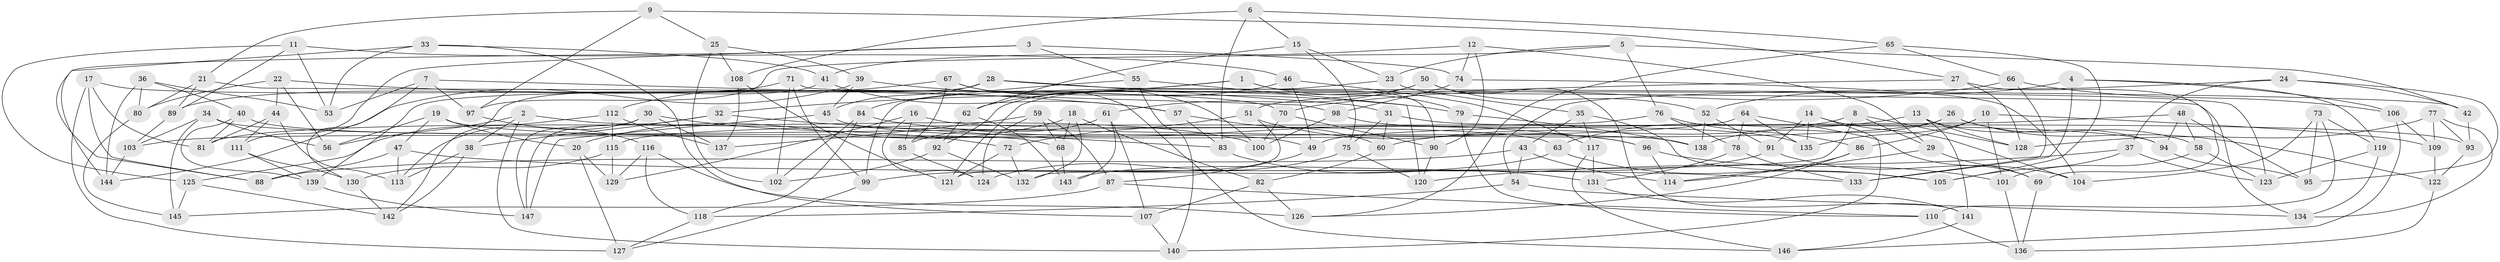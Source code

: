 // coarse degree distribution, {6: 0.4489795918367347, 5: 0.05102040816326531, 4: 0.4897959183673469, 3: 0.01020408163265306}
// Generated by graph-tools (version 1.1) at 2025/52/02/27/25 19:52:34]
// undirected, 147 vertices, 294 edges
graph export_dot {
graph [start="1"]
  node [color=gray90,style=filled];
  1;
  2;
  3;
  4;
  5;
  6;
  7;
  8;
  9;
  10;
  11;
  12;
  13;
  14;
  15;
  16;
  17;
  18;
  19;
  20;
  21;
  22;
  23;
  24;
  25;
  26;
  27;
  28;
  29;
  30;
  31;
  32;
  33;
  34;
  35;
  36;
  37;
  38;
  39;
  40;
  41;
  42;
  43;
  44;
  45;
  46;
  47;
  48;
  49;
  50;
  51;
  52;
  53;
  54;
  55;
  56;
  57;
  58;
  59;
  60;
  61;
  62;
  63;
  64;
  65;
  66;
  67;
  68;
  69;
  70;
  71;
  72;
  73;
  74;
  75;
  76;
  77;
  78;
  79;
  80;
  81;
  82;
  83;
  84;
  85;
  86;
  87;
  88;
  89;
  90;
  91;
  92;
  93;
  94;
  95;
  96;
  97;
  98;
  99;
  100;
  101;
  102;
  103;
  104;
  105;
  106;
  107;
  108;
  109;
  110;
  111;
  112;
  113;
  114;
  115;
  116;
  117;
  118;
  119;
  120;
  121;
  122;
  123;
  124;
  125;
  126;
  127;
  128;
  129;
  130;
  131;
  132;
  133;
  134;
  135;
  136;
  137;
  138;
  139;
  140;
  141;
  142;
  143;
  144;
  145;
  146;
  147;
  1 -- 99;
  1 -- 32;
  1 -- 79;
  1 -- 90;
  2 -- 38;
  2 -- 100;
  2 -- 56;
  2 -- 140;
  3 -- 55;
  3 -- 74;
  3 -- 144;
  3 -- 111;
  4 -- 52;
  4 -- 133;
  4 -- 106;
  4 -- 119;
  5 -- 42;
  5 -- 97;
  5 -- 23;
  5 -- 76;
  6 -- 15;
  6 -- 108;
  6 -- 83;
  6 -- 65;
  7 -- 98;
  7 -- 53;
  7 -- 97;
  7 -- 130;
  8 -- 132;
  8 -- 128;
  8 -- 60;
  8 -- 29;
  9 -- 21;
  9 -- 27;
  9 -- 97;
  9 -- 25;
  10 -- 109;
  10 -- 135;
  10 -- 101;
  10 -- 86;
  11 -- 125;
  11 -- 46;
  11 -- 89;
  11 -- 53;
  12 -- 90;
  12 -- 74;
  12 -- 41;
  12 -- 29;
  13 -- 128;
  13 -- 94;
  13 -- 63;
  13 -- 141;
  14 -- 140;
  14 -- 104;
  14 -- 135;
  14 -- 91;
  15 -- 23;
  15 -- 75;
  15 -- 62;
  16 -- 94;
  16 -- 124;
  16 -- 129;
  16 -- 85;
  17 -- 81;
  17 -- 127;
  17 -- 88;
  17 -- 70;
  18 -- 82;
  18 -- 20;
  18 -- 68;
  18 -- 132;
  19 -- 56;
  19 -- 138;
  19 -- 47;
  19 -- 20;
  20 -- 129;
  20 -- 127;
  21 -- 134;
  21 -- 89;
  21 -- 80;
  22 -- 44;
  22 -- 57;
  22 -- 80;
  22 -- 56;
  23 -- 35;
  23 -- 92;
  24 -- 37;
  24 -- 54;
  24 -- 95;
  24 -- 42;
  25 -- 102;
  25 -- 108;
  25 -- 39;
  26 -- 81;
  26 -- 138;
  26 -- 122;
  26 -- 58;
  27 -- 51;
  27 -- 69;
  27 -- 128;
  28 -- 139;
  28 -- 31;
  28 -- 45;
  28 -- 42;
  29 -- 114;
  29 -- 69;
  30 -- 72;
  30 -- 113;
  30 -- 147;
  30 -- 137;
  31 -- 60;
  31 -- 93;
  31 -- 75;
  32 -- 147;
  32 -- 83;
  32 -- 38;
  33 -- 88;
  33 -- 107;
  33 -- 53;
  33 -- 41;
  34 -- 103;
  34 -- 68;
  34 -- 56;
  34 -- 145;
  35 -- 43;
  35 -- 117;
  35 -- 105;
  36 -- 53;
  36 -- 80;
  36 -- 40;
  36 -- 144;
  37 -- 105;
  37 -- 120;
  37 -- 123;
  38 -- 142;
  38 -- 113;
  39 -- 79;
  39 -- 144;
  39 -- 45;
  40 -- 139;
  40 -- 81;
  40 -- 63;
  41 -- 57;
  41 -- 142;
  42 -- 93;
  43 -- 88;
  43 -- 114;
  43 -- 54;
  44 -- 81;
  44 -- 111;
  44 -- 113;
  45 -- 49;
  45 -- 147;
  46 -- 49;
  46 -- 117;
  46 -- 62;
  47 -- 113;
  47 -- 88;
  47 -- 133;
  48 -- 58;
  48 -- 94;
  48 -- 95;
  48 -- 49;
  49 -- 87;
  50 -- 52;
  50 -- 141;
  50 -- 61;
  50 -- 121;
  51 -- 72;
  51 -- 121;
  51 -- 96;
  52 -- 138;
  52 -- 91;
  54 -- 134;
  54 -- 118;
  55 -- 120;
  55 -- 140;
  55 -- 84;
  57 -- 60;
  57 -- 83;
  58 -- 123;
  58 -- 101;
  59 -- 137;
  59 -- 87;
  59 -- 124;
  59 -- 68;
  60 -- 82;
  61 -- 107;
  61 -- 85;
  61 -- 143;
  62 -- 143;
  62 -- 92;
  63 -- 99;
  63 -- 105;
  64 -- 78;
  64 -- 103;
  64 -- 69;
  64 -- 135;
  65 -- 66;
  65 -- 105;
  65 -- 126;
  66 -- 70;
  66 -- 106;
  66 -- 133;
  67 -- 85;
  67 -- 146;
  67 -- 112;
  67 -- 100;
  68 -- 143;
  69 -- 136;
  70 -- 90;
  70 -- 100;
  71 -- 89;
  71 -- 123;
  71 -- 99;
  71 -- 102;
  72 -- 121;
  72 -- 132;
  73 -- 104;
  73 -- 110;
  73 -- 119;
  73 -- 95;
  74 -- 104;
  74 -- 98;
  75 -- 124;
  75 -- 120;
  76 -- 115;
  76 -- 86;
  76 -- 78;
  77 -- 109;
  77 -- 128;
  77 -- 134;
  77 -- 93;
  78 -- 133;
  78 -- 131;
  79 -- 138;
  79 -- 110;
  80 -- 145;
  82 -- 107;
  82 -- 126;
  83 -- 131;
  84 -- 102;
  84 -- 118;
  84 -- 96;
  85 -- 124;
  86 -- 126;
  86 -- 114;
  87 -- 110;
  87 -- 145;
  89 -- 103;
  90 -- 120;
  91 -- 143;
  91 -- 104;
  92 -- 102;
  92 -- 132;
  93 -- 122;
  94 -- 95;
  96 -- 114;
  96 -- 101;
  97 -- 116;
  98 -- 100;
  98 -- 135;
  99 -- 127;
  101 -- 136;
  103 -- 144;
  106 -- 109;
  106 -- 146;
  107 -- 140;
  108 -- 121;
  108 -- 137;
  109 -- 122;
  110 -- 136;
  111 -- 139;
  111 -- 130;
  112 -- 115;
  112 -- 137;
  112 -- 125;
  115 -- 129;
  115 -- 130;
  116 -- 118;
  116 -- 126;
  116 -- 129;
  117 -- 131;
  117 -- 146;
  118 -- 127;
  119 -- 134;
  119 -- 123;
  122 -- 136;
  125 -- 142;
  125 -- 145;
  130 -- 142;
  131 -- 141;
  139 -- 147;
  141 -- 146;
}
